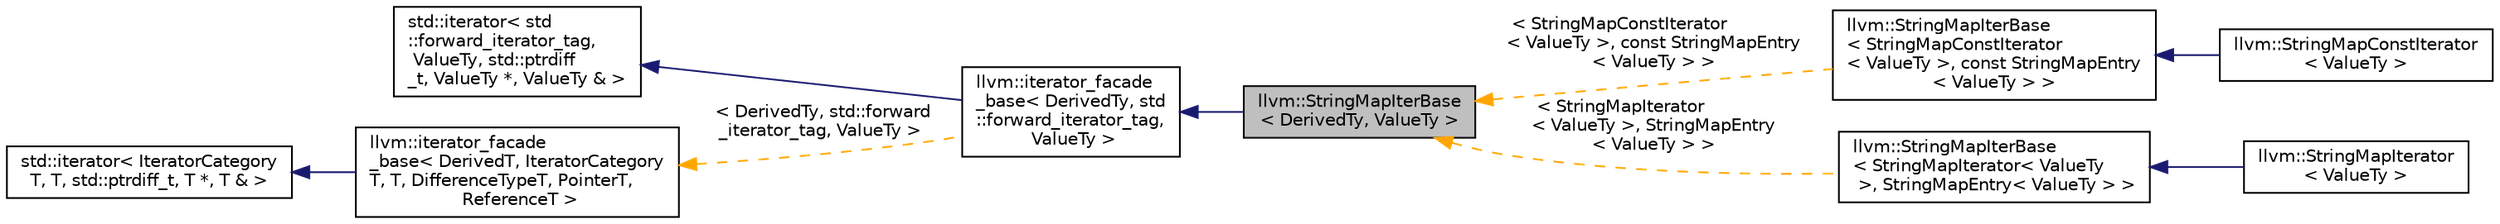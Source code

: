 digraph "llvm::StringMapIterBase&lt; DerivedTy, ValueTy &gt;"
{
 // LATEX_PDF_SIZE
  bgcolor="transparent";
  edge [fontname="Helvetica",fontsize="10",labelfontname="Helvetica",labelfontsize="10"];
  node [fontname="Helvetica",fontsize="10",shape="box"];
  rankdir="LR";
  Node1 [label="llvm::StringMapIterBase\l\< DerivedTy, ValueTy \>",height=0.2,width=0.4,color="black", fillcolor="grey75", style="filled", fontcolor="black",tooltip=" "];
  Node2 -> Node1 [dir="back",color="midnightblue",fontsize="10",style="solid",fontname="Helvetica"];
  Node2 [label="llvm::iterator_facade\l_base\< DerivedTy, std\l::forward_iterator_tag,\l ValueTy \>",height=0.2,width=0.4,color="black",URL="$classllvm_1_1iterator__facade__base.html",tooltip=" "];
  Node3 -> Node2 [dir="back",color="midnightblue",fontsize="10",style="solid",fontname="Helvetica"];
  Node3 [label="std::iterator\< std\l::forward_iterator_tag,\l ValueTy, std::ptrdiff\l_t, ValueTy *, ValueTy & \>",height=0.2,width=0.4,color="black",tooltip=" "];
  Node4 -> Node2 [dir="back",color="orange",fontsize="10",style="dashed",label=" \< DerivedTy, std::forward\l_iterator_tag, ValueTy \>" ,fontname="Helvetica"];
  Node4 [label="llvm::iterator_facade\l_base\< DerivedT, IteratorCategory\lT, T, DifferenceTypeT, PointerT,\l ReferenceT \>",height=0.2,width=0.4,color="black",URL="$classllvm_1_1iterator__facade__base.html",tooltip="CRTP base class which implements the entire standard iterator facade in terms of a minimal subset of ..."];
  Node5 -> Node4 [dir="back",color="midnightblue",fontsize="10",style="solid",fontname="Helvetica"];
  Node5 [label="std::iterator\< IteratorCategory\lT, T, std::ptrdiff_t, T *, T & \>",height=0.2,width=0.4,color="black",tooltip=" "];
  Node1 -> Node6 [dir="back",color="orange",fontsize="10",style="dashed",label=" \< StringMapConstIterator\l\< ValueTy \>, const StringMapEntry\l\< ValueTy \> \>" ,fontname="Helvetica"];
  Node6 [label="llvm::StringMapIterBase\l\< StringMapConstIterator\l\< ValueTy \>, const StringMapEntry\l\< ValueTy \> \>",height=0.2,width=0.4,color="black",URL="$classllvm_1_1StringMapIterBase.html",tooltip=" "];
  Node6 -> Node7 [dir="back",color="midnightblue",fontsize="10",style="solid",fontname="Helvetica"];
  Node7 [label="llvm::StringMapConstIterator\l\< ValueTy \>",height=0.2,width=0.4,color="black",URL="$classllvm_1_1StringMapConstIterator.html",tooltip=" "];
  Node1 -> Node8 [dir="back",color="orange",fontsize="10",style="dashed",label=" \< StringMapIterator\l\< ValueTy \>, StringMapEntry\l\< ValueTy \> \>" ,fontname="Helvetica"];
  Node8 [label="llvm::StringMapIterBase\l\< StringMapIterator\< ValueTy\l \>, StringMapEntry\< ValueTy \> \>",height=0.2,width=0.4,color="black",URL="$classllvm_1_1StringMapIterBase.html",tooltip=" "];
  Node8 -> Node9 [dir="back",color="midnightblue",fontsize="10",style="solid",fontname="Helvetica"];
  Node9 [label="llvm::StringMapIterator\l\< ValueTy \>",height=0.2,width=0.4,color="black",URL="$classllvm_1_1StringMapIterator.html",tooltip=" "];
}
